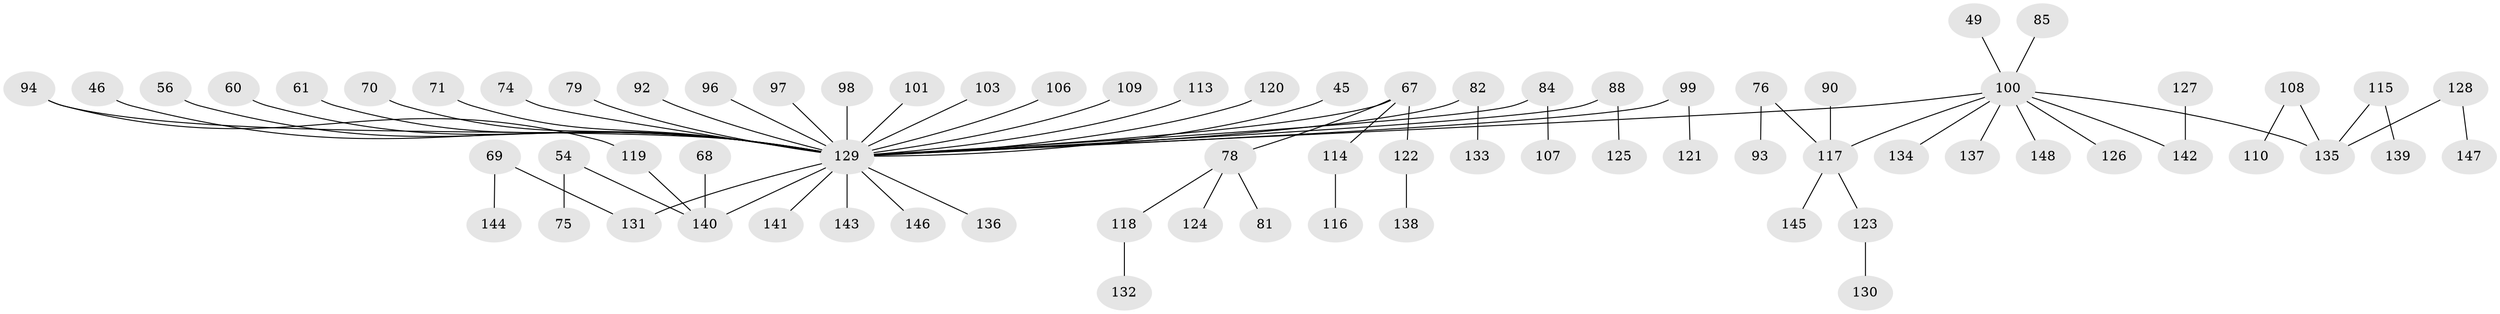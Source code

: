 // original degree distribution, {4: 0.060810810810810814, 6: 0.02027027027027027, 5: 0.0472972972972973, 1: 0.4797297297297297, 3: 0.13513513513513514, 2: 0.25675675675675674}
// Generated by graph-tools (version 1.1) at 2025/42/03/09/25 04:42:23]
// undirected, 74 vertices, 74 edges
graph export_dot {
graph [start="1"]
  node [color=gray90,style=filled];
  45;
  46;
  49;
  54;
  56;
  60;
  61;
  67;
  68;
  69;
  70;
  71;
  74;
  75;
  76;
  78;
  79;
  81;
  82;
  84;
  85;
  88;
  90;
  92;
  93;
  94;
  96;
  97;
  98;
  99;
  100 [super="+47+25+48+72"];
  101;
  103;
  106;
  107;
  108 [super="+62"];
  109;
  110;
  113 [super="+29"];
  114;
  115 [super="+105"];
  116;
  117 [super="+83"];
  118;
  119 [super="+59+87"];
  120;
  121;
  122;
  123;
  124;
  125;
  126;
  127;
  128;
  129 [super="+20+30+17+58+73+57+53+44+38+55+64+89+102+112"];
  130;
  131 [super="+66"];
  132;
  133;
  134;
  135 [super="+86"];
  136;
  137;
  138;
  139;
  140 [super="+32+28+35+36"];
  141;
  142 [super="+111"];
  143;
  144;
  145;
  146;
  147;
  148;
  45 -- 129;
  46 -- 129;
  49 -- 100;
  54 -- 75;
  54 -- 140;
  56 -- 129;
  60 -- 129;
  61 -- 129;
  67 -- 78;
  67 -- 114;
  67 -- 122;
  67 -- 129;
  68 -- 140;
  69 -- 144;
  69 -- 131;
  70 -- 129;
  71 -- 129;
  74 -- 129;
  76 -- 93;
  76 -- 117;
  78 -- 81;
  78 -- 118;
  78 -- 124;
  79 -- 129;
  82 -- 133;
  82 -- 129;
  84 -- 107;
  84 -- 129;
  85 -- 100;
  88 -- 125;
  88 -- 129;
  90 -- 117;
  92 -- 129;
  94 -- 119;
  94 -- 129;
  96 -- 129;
  97 -- 129;
  98 -- 129;
  99 -- 121;
  99 -- 129;
  100 -- 148;
  100 -- 134;
  100 -- 126;
  100 -- 129;
  100 -- 117;
  100 -- 135;
  100 -- 137;
  100 -- 142;
  101 -- 129;
  103 -- 129;
  106 -- 129;
  108 -- 110;
  108 -- 135;
  109 -- 129;
  113 -- 129;
  114 -- 116;
  115 -- 139;
  115 -- 135;
  117 -- 123;
  117 -- 145;
  118 -- 132;
  119 -- 140;
  120 -- 129;
  122 -- 138;
  123 -- 130;
  127 -- 142;
  128 -- 147;
  128 -- 135;
  129 -- 140;
  129 -- 141;
  129 -- 136;
  129 -- 146;
  129 -- 131;
  129 -- 143;
}
